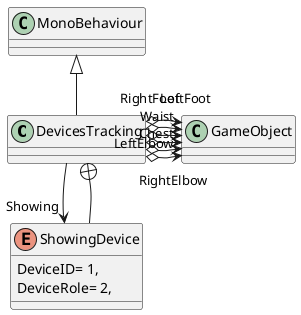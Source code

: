 @startuml
class DevicesTracking {
}
enum ShowingDevice {
    DeviceID= 1,
    DeviceRole= 2,
}
MonoBehaviour <|-- DevicesTracking
DevicesTracking --> "Showing" ShowingDevice
DevicesTracking o-> "RightElbow" GameObject
DevicesTracking o-> "LeftElbow" GameObject
DevicesTracking o-> "Chest" GameObject
DevicesTracking o-> "Waist" GameObject
DevicesTracking o-> "RightFoot" GameObject
DevicesTracking o-> "LeftFoot" GameObject
DevicesTracking +-- ShowingDevice
@enduml
